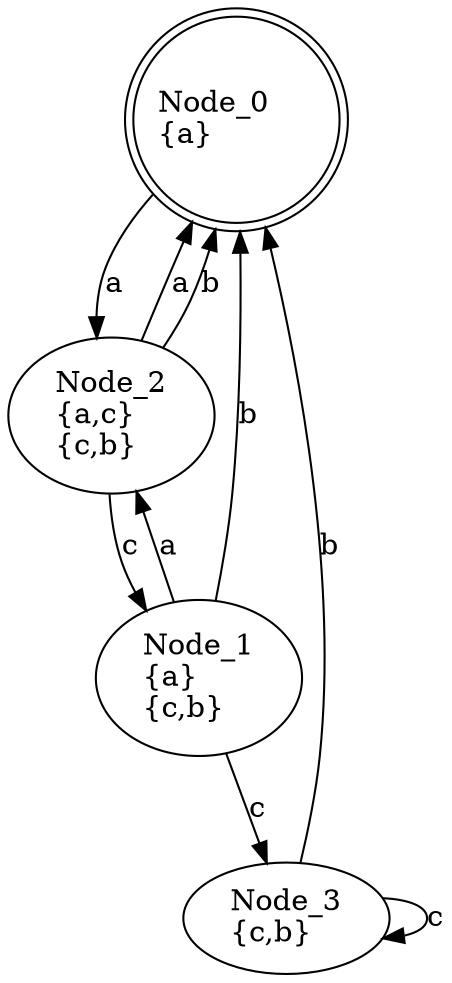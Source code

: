 digraph {

Node_0[shape=doublecircle,label="Node_0\l{a}\l"];
Node_0 -> Node_2[label="a"];
Node_2[label="Node_2\l{a,c}\l{c,b}\l"];
Node_2 -> Node_0[label="a"];
Node_2 -> Node_1[label="c"];
Node_2 -> Node_0[label="b"];
Node_1[label="Node_1\l{a}\l{c,b}\l"];
Node_1 -> Node_2[label="a"];
Node_1 -> Node_3[label="c"];
Node_1 -> Node_0[label="b"];
Node_3[label="Node_3\l{c,b}\l"];
Node_3 -> Node_3[label="c"];
Node_3 -> Node_0[label="b"];

}
